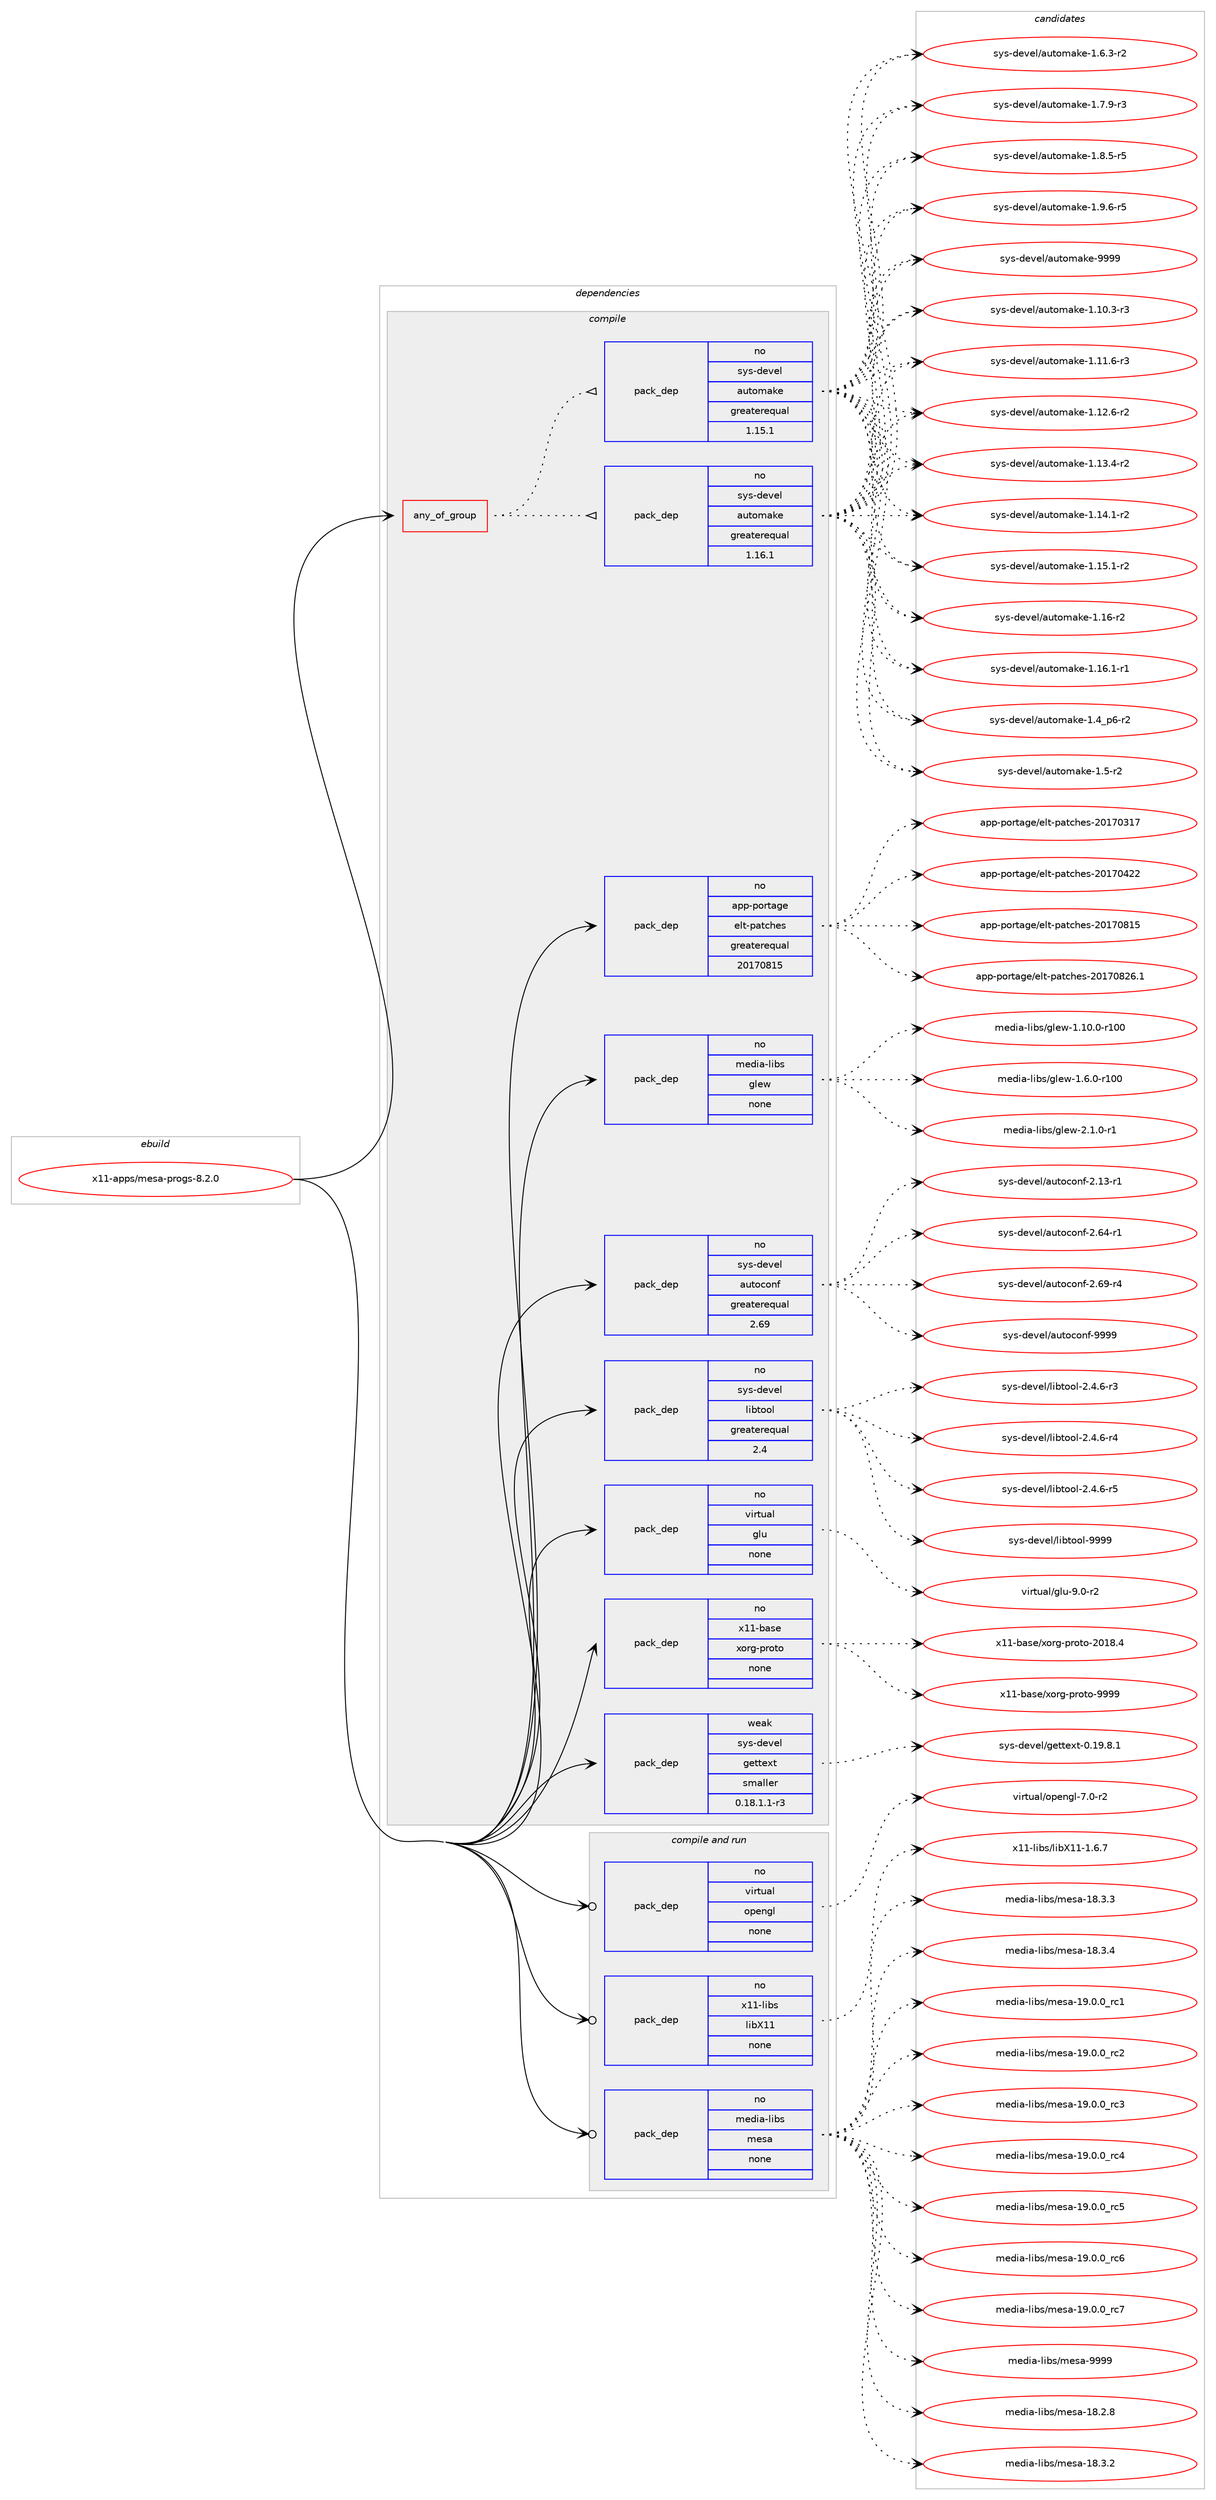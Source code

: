 digraph prolog {

# *************
# Graph options
# *************

newrank=true;
concentrate=true;
compound=true;
graph [rankdir=LR,fontname=Helvetica,fontsize=10,ranksep=1.5];#, ranksep=2.5, nodesep=0.2];
edge  [arrowhead=vee];
node  [fontname=Helvetica,fontsize=10];

# **********
# The ebuild
# **********

subgraph cluster_leftcol {
color=gray;
rank=same;
label=<<i>ebuild</i>>;
id [label="x11-apps/mesa-progs-8.2.0", color=red, width=4, href="../x11-apps/mesa-progs-8.2.0.svg"];
}

# ****************
# The dependencies
# ****************

subgraph cluster_midcol {
color=gray;
label=<<i>dependencies</i>>;
subgraph cluster_compile {
fillcolor="#eeeeee";
style=filled;
label=<<i>compile</i>>;
subgraph any28341 {
dependency1753572 [label=<<TABLE BORDER="0" CELLBORDER="1" CELLSPACING="0" CELLPADDING="4"><TR><TD CELLPADDING="10">any_of_group</TD></TR></TABLE>>, shape=none, color=red];subgraph pack1258958 {
dependency1753573 [label=<<TABLE BORDER="0" CELLBORDER="1" CELLSPACING="0" CELLPADDING="4" WIDTH="220"><TR><TD ROWSPAN="6" CELLPADDING="30">pack_dep</TD></TR><TR><TD WIDTH="110">no</TD></TR><TR><TD>sys-devel</TD></TR><TR><TD>automake</TD></TR><TR><TD>greaterequal</TD></TR><TR><TD>1.16.1</TD></TR></TABLE>>, shape=none, color=blue];
}
dependency1753572:e -> dependency1753573:w [weight=20,style="dotted",arrowhead="oinv"];
subgraph pack1258959 {
dependency1753574 [label=<<TABLE BORDER="0" CELLBORDER="1" CELLSPACING="0" CELLPADDING="4" WIDTH="220"><TR><TD ROWSPAN="6" CELLPADDING="30">pack_dep</TD></TR><TR><TD WIDTH="110">no</TD></TR><TR><TD>sys-devel</TD></TR><TR><TD>automake</TD></TR><TR><TD>greaterequal</TD></TR><TR><TD>1.15.1</TD></TR></TABLE>>, shape=none, color=blue];
}
dependency1753572:e -> dependency1753574:w [weight=20,style="dotted",arrowhead="oinv"];
}
id:e -> dependency1753572:w [weight=20,style="solid",arrowhead="vee"];
subgraph pack1258960 {
dependency1753575 [label=<<TABLE BORDER="0" CELLBORDER="1" CELLSPACING="0" CELLPADDING="4" WIDTH="220"><TR><TD ROWSPAN="6" CELLPADDING="30">pack_dep</TD></TR><TR><TD WIDTH="110">no</TD></TR><TR><TD>app-portage</TD></TR><TR><TD>elt-patches</TD></TR><TR><TD>greaterequal</TD></TR><TR><TD>20170815</TD></TR></TABLE>>, shape=none, color=blue];
}
id:e -> dependency1753575:w [weight=20,style="solid",arrowhead="vee"];
subgraph pack1258961 {
dependency1753576 [label=<<TABLE BORDER="0" CELLBORDER="1" CELLSPACING="0" CELLPADDING="4" WIDTH="220"><TR><TD ROWSPAN="6" CELLPADDING="30">pack_dep</TD></TR><TR><TD WIDTH="110">no</TD></TR><TR><TD>media-libs</TD></TR><TR><TD>glew</TD></TR><TR><TD>none</TD></TR><TR><TD></TD></TR></TABLE>>, shape=none, color=blue];
}
id:e -> dependency1753576:w [weight=20,style="solid",arrowhead="vee"];
subgraph pack1258962 {
dependency1753577 [label=<<TABLE BORDER="0" CELLBORDER="1" CELLSPACING="0" CELLPADDING="4" WIDTH="220"><TR><TD ROWSPAN="6" CELLPADDING="30">pack_dep</TD></TR><TR><TD WIDTH="110">no</TD></TR><TR><TD>sys-devel</TD></TR><TR><TD>autoconf</TD></TR><TR><TD>greaterequal</TD></TR><TR><TD>2.69</TD></TR></TABLE>>, shape=none, color=blue];
}
id:e -> dependency1753577:w [weight=20,style="solid",arrowhead="vee"];
subgraph pack1258963 {
dependency1753578 [label=<<TABLE BORDER="0" CELLBORDER="1" CELLSPACING="0" CELLPADDING="4" WIDTH="220"><TR><TD ROWSPAN="6" CELLPADDING="30">pack_dep</TD></TR><TR><TD WIDTH="110">no</TD></TR><TR><TD>sys-devel</TD></TR><TR><TD>libtool</TD></TR><TR><TD>greaterequal</TD></TR><TR><TD>2.4</TD></TR></TABLE>>, shape=none, color=blue];
}
id:e -> dependency1753578:w [weight=20,style="solid",arrowhead="vee"];
subgraph pack1258964 {
dependency1753579 [label=<<TABLE BORDER="0" CELLBORDER="1" CELLSPACING="0" CELLPADDING="4" WIDTH="220"><TR><TD ROWSPAN="6" CELLPADDING="30">pack_dep</TD></TR><TR><TD WIDTH="110">no</TD></TR><TR><TD>virtual</TD></TR><TR><TD>glu</TD></TR><TR><TD>none</TD></TR><TR><TD></TD></TR></TABLE>>, shape=none, color=blue];
}
id:e -> dependency1753579:w [weight=20,style="solid",arrowhead="vee"];
subgraph pack1258965 {
dependency1753580 [label=<<TABLE BORDER="0" CELLBORDER="1" CELLSPACING="0" CELLPADDING="4" WIDTH="220"><TR><TD ROWSPAN="6" CELLPADDING="30">pack_dep</TD></TR><TR><TD WIDTH="110">no</TD></TR><TR><TD>x11-base</TD></TR><TR><TD>xorg-proto</TD></TR><TR><TD>none</TD></TR><TR><TD></TD></TR></TABLE>>, shape=none, color=blue];
}
id:e -> dependency1753580:w [weight=20,style="solid",arrowhead="vee"];
subgraph pack1258966 {
dependency1753581 [label=<<TABLE BORDER="0" CELLBORDER="1" CELLSPACING="0" CELLPADDING="4" WIDTH="220"><TR><TD ROWSPAN="6" CELLPADDING="30">pack_dep</TD></TR><TR><TD WIDTH="110">weak</TD></TR><TR><TD>sys-devel</TD></TR><TR><TD>gettext</TD></TR><TR><TD>smaller</TD></TR><TR><TD>0.18.1.1-r3</TD></TR></TABLE>>, shape=none, color=blue];
}
id:e -> dependency1753581:w [weight=20,style="solid",arrowhead="vee"];
}
subgraph cluster_compileandrun {
fillcolor="#eeeeee";
style=filled;
label=<<i>compile and run</i>>;
subgraph pack1258967 {
dependency1753582 [label=<<TABLE BORDER="0" CELLBORDER="1" CELLSPACING="0" CELLPADDING="4" WIDTH="220"><TR><TD ROWSPAN="6" CELLPADDING="30">pack_dep</TD></TR><TR><TD WIDTH="110">no</TD></TR><TR><TD>media-libs</TD></TR><TR><TD>mesa</TD></TR><TR><TD>none</TD></TR><TR><TD></TD></TR></TABLE>>, shape=none, color=blue];
}
id:e -> dependency1753582:w [weight=20,style="solid",arrowhead="odotvee"];
subgraph pack1258968 {
dependency1753583 [label=<<TABLE BORDER="0" CELLBORDER="1" CELLSPACING="0" CELLPADDING="4" WIDTH="220"><TR><TD ROWSPAN="6" CELLPADDING="30">pack_dep</TD></TR><TR><TD WIDTH="110">no</TD></TR><TR><TD>virtual</TD></TR><TR><TD>opengl</TD></TR><TR><TD>none</TD></TR><TR><TD></TD></TR></TABLE>>, shape=none, color=blue];
}
id:e -> dependency1753583:w [weight=20,style="solid",arrowhead="odotvee"];
subgraph pack1258969 {
dependency1753584 [label=<<TABLE BORDER="0" CELLBORDER="1" CELLSPACING="0" CELLPADDING="4" WIDTH="220"><TR><TD ROWSPAN="6" CELLPADDING="30">pack_dep</TD></TR><TR><TD WIDTH="110">no</TD></TR><TR><TD>x11-libs</TD></TR><TR><TD>libX11</TD></TR><TR><TD>none</TD></TR><TR><TD></TD></TR></TABLE>>, shape=none, color=blue];
}
id:e -> dependency1753584:w [weight=20,style="solid",arrowhead="odotvee"];
}
subgraph cluster_run {
fillcolor="#eeeeee";
style=filled;
label=<<i>run</i>>;
}
}

# **************
# The candidates
# **************

subgraph cluster_choices {
rank=same;
color=gray;
label=<<i>candidates</i>>;

subgraph choice1258958 {
color=black;
nodesep=1;
choice11512111545100101118101108479711711611110997107101454946494846514511451 [label="sys-devel/automake-1.10.3-r3", color=red, width=4,href="../sys-devel/automake-1.10.3-r3.svg"];
choice11512111545100101118101108479711711611110997107101454946494946544511451 [label="sys-devel/automake-1.11.6-r3", color=red, width=4,href="../sys-devel/automake-1.11.6-r3.svg"];
choice11512111545100101118101108479711711611110997107101454946495046544511450 [label="sys-devel/automake-1.12.6-r2", color=red, width=4,href="../sys-devel/automake-1.12.6-r2.svg"];
choice11512111545100101118101108479711711611110997107101454946495146524511450 [label="sys-devel/automake-1.13.4-r2", color=red, width=4,href="../sys-devel/automake-1.13.4-r2.svg"];
choice11512111545100101118101108479711711611110997107101454946495246494511450 [label="sys-devel/automake-1.14.1-r2", color=red, width=4,href="../sys-devel/automake-1.14.1-r2.svg"];
choice11512111545100101118101108479711711611110997107101454946495346494511450 [label="sys-devel/automake-1.15.1-r2", color=red, width=4,href="../sys-devel/automake-1.15.1-r2.svg"];
choice1151211154510010111810110847971171161111099710710145494649544511450 [label="sys-devel/automake-1.16-r2", color=red, width=4,href="../sys-devel/automake-1.16-r2.svg"];
choice11512111545100101118101108479711711611110997107101454946495446494511449 [label="sys-devel/automake-1.16.1-r1", color=red, width=4,href="../sys-devel/automake-1.16.1-r1.svg"];
choice115121115451001011181011084797117116111109971071014549465295112544511450 [label="sys-devel/automake-1.4_p6-r2", color=red, width=4,href="../sys-devel/automake-1.4_p6-r2.svg"];
choice11512111545100101118101108479711711611110997107101454946534511450 [label="sys-devel/automake-1.5-r2", color=red, width=4,href="../sys-devel/automake-1.5-r2.svg"];
choice115121115451001011181011084797117116111109971071014549465446514511450 [label="sys-devel/automake-1.6.3-r2", color=red, width=4,href="../sys-devel/automake-1.6.3-r2.svg"];
choice115121115451001011181011084797117116111109971071014549465546574511451 [label="sys-devel/automake-1.7.9-r3", color=red, width=4,href="../sys-devel/automake-1.7.9-r3.svg"];
choice115121115451001011181011084797117116111109971071014549465646534511453 [label="sys-devel/automake-1.8.5-r5", color=red, width=4,href="../sys-devel/automake-1.8.5-r5.svg"];
choice115121115451001011181011084797117116111109971071014549465746544511453 [label="sys-devel/automake-1.9.6-r5", color=red, width=4,href="../sys-devel/automake-1.9.6-r5.svg"];
choice115121115451001011181011084797117116111109971071014557575757 [label="sys-devel/automake-9999", color=red, width=4,href="../sys-devel/automake-9999.svg"];
dependency1753573:e -> choice11512111545100101118101108479711711611110997107101454946494846514511451:w [style=dotted,weight="100"];
dependency1753573:e -> choice11512111545100101118101108479711711611110997107101454946494946544511451:w [style=dotted,weight="100"];
dependency1753573:e -> choice11512111545100101118101108479711711611110997107101454946495046544511450:w [style=dotted,weight="100"];
dependency1753573:e -> choice11512111545100101118101108479711711611110997107101454946495146524511450:w [style=dotted,weight="100"];
dependency1753573:e -> choice11512111545100101118101108479711711611110997107101454946495246494511450:w [style=dotted,weight="100"];
dependency1753573:e -> choice11512111545100101118101108479711711611110997107101454946495346494511450:w [style=dotted,weight="100"];
dependency1753573:e -> choice1151211154510010111810110847971171161111099710710145494649544511450:w [style=dotted,weight="100"];
dependency1753573:e -> choice11512111545100101118101108479711711611110997107101454946495446494511449:w [style=dotted,weight="100"];
dependency1753573:e -> choice115121115451001011181011084797117116111109971071014549465295112544511450:w [style=dotted,weight="100"];
dependency1753573:e -> choice11512111545100101118101108479711711611110997107101454946534511450:w [style=dotted,weight="100"];
dependency1753573:e -> choice115121115451001011181011084797117116111109971071014549465446514511450:w [style=dotted,weight="100"];
dependency1753573:e -> choice115121115451001011181011084797117116111109971071014549465546574511451:w [style=dotted,weight="100"];
dependency1753573:e -> choice115121115451001011181011084797117116111109971071014549465646534511453:w [style=dotted,weight="100"];
dependency1753573:e -> choice115121115451001011181011084797117116111109971071014549465746544511453:w [style=dotted,weight="100"];
dependency1753573:e -> choice115121115451001011181011084797117116111109971071014557575757:w [style=dotted,weight="100"];
}
subgraph choice1258959 {
color=black;
nodesep=1;
choice11512111545100101118101108479711711611110997107101454946494846514511451 [label="sys-devel/automake-1.10.3-r3", color=red, width=4,href="../sys-devel/automake-1.10.3-r3.svg"];
choice11512111545100101118101108479711711611110997107101454946494946544511451 [label="sys-devel/automake-1.11.6-r3", color=red, width=4,href="../sys-devel/automake-1.11.6-r3.svg"];
choice11512111545100101118101108479711711611110997107101454946495046544511450 [label="sys-devel/automake-1.12.6-r2", color=red, width=4,href="../sys-devel/automake-1.12.6-r2.svg"];
choice11512111545100101118101108479711711611110997107101454946495146524511450 [label="sys-devel/automake-1.13.4-r2", color=red, width=4,href="../sys-devel/automake-1.13.4-r2.svg"];
choice11512111545100101118101108479711711611110997107101454946495246494511450 [label="sys-devel/automake-1.14.1-r2", color=red, width=4,href="../sys-devel/automake-1.14.1-r2.svg"];
choice11512111545100101118101108479711711611110997107101454946495346494511450 [label="sys-devel/automake-1.15.1-r2", color=red, width=4,href="../sys-devel/automake-1.15.1-r2.svg"];
choice1151211154510010111810110847971171161111099710710145494649544511450 [label="sys-devel/automake-1.16-r2", color=red, width=4,href="../sys-devel/automake-1.16-r2.svg"];
choice11512111545100101118101108479711711611110997107101454946495446494511449 [label="sys-devel/automake-1.16.1-r1", color=red, width=4,href="../sys-devel/automake-1.16.1-r1.svg"];
choice115121115451001011181011084797117116111109971071014549465295112544511450 [label="sys-devel/automake-1.4_p6-r2", color=red, width=4,href="../sys-devel/automake-1.4_p6-r2.svg"];
choice11512111545100101118101108479711711611110997107101454946534511450 [label="sys-devel/automake-1.5-r2", color=red, width=4,href="../sys-devel/automake-1.5-r2.svg"];
choice115121115451001011181011084797117116111109971071014549465446514511450 [label="sys-devel/automake-1.6.3-r2", color=red, width=4,href="../sys-devel/automake-1.6.3-r2.svg"];
choice115121115451001011181011084797117116111109971071014549465546574511451 [label="sys-devel/automake-1.7.9-r3", color=red, width=4,href="../sys-devel/automake-1.7.9-r3.svg"];
choice115121115451001011181011084797117116111109971071014549465646534511453 [label="sys-devel/automake-1.8.5-r5", color=red, width=4,href="../sys-devel/automake-1.8.5-r5.svg"];
choice115121115451001011181011084797117116111109971071014549465746544511453 [label="sys-devel/automake-1.9.6-r5", color=red, width=4,href="../sys-devel/automake-1.9.6-r5.svg"];
choice115121115451001011181011084797117116111109971071014557575757 [label="sys-devel/automake-9999", color=red, width=4,href="../sys-devel/automake-9999.svg"];
dependency1753574:e -> choice11512111545100101118101108479711711611110997107101454946494846514511451:w [style=dotted,weight="100"];
dependency1753574:e -> choice11512111545100101118101108479711711611110997107101454946494946544511451:w [style=dotted,weight="100"];
dependency1753574:e -> choice11512111545100101118101108479711711611110997107101454946495046544511450:w [style=dotted,weight="100"];
dependency1753574:e -> choice11512111545100101118101108479711711611110997107101454946495146524511450:w [style=dotted,weight="100"];
dependency1753574:e -> choice11512111545100101118101108479711711611110997107101454946495246494511450:w [style=dotted,weight="100"];
dependency1753574:e -> choice11512111545100101118101108479711711611110997107101454946495346494511450:w [style=dotted,weight="100"];
dependency1753574:e -> choice1151211154510010111810110847971171161111099710710145494649544511450:w [style=dotted,weight="100"];
dependency1753574:e -> choice11512111545100101118101108479711711611110997107101454946495446494511449:w [style=dotted,weight="100"];
dependency1753574:e -> choice115121115451001011181011084797117116111109971071014549465295112544511450:w [style=dotted,weight="100"];
dependency1753574:e -> choice11512111545100101118101108479711711611110997107101454946534511450:w [style=dotted,weight="100"];
dependency1753574:e -> choice115121115451001011181011084797117116111109971071014549465446514511450:w [style=dotted,weight="100"];
dependency1753574:e -> choice115121115451001011181011084797117116111109971071014549465546574511451:w [style=dotted,weight="100"];
dependency1753574:e -> choice115121115451001011181011084797117116111109971071014549465646534511453:w [style=dotted,weight="100"];
dependency1753574:e -> choice115121115451001011181011084797117116111109971071014549465746544511453:w [style=dotted,weight="100"];
dependency1753574:e -> choice115121115451001011181011084797117116111109971071014557575757:w [style=dotted,weight="100"];
}
subgraph choice1258960 {
color=black;
nodesep=1;
choice97112112451121111141169710310147101108116451129711699104101115455048495548514955 [label="app-portage/elt-patches-20170317", color=red, width=4,href="../app-portage/elt-patches-20170317.svg"];
choice97112112451121111141169710310147101108116451129711699104101115455048495548525050 [label="app-portage/elt-patches-20170422", color=red, width=4,href="../app-portage/elt-patches-20170422.svg"];
choice97112112451121111141169710310147101108116451129711699104101115455048495548564953 [label="app-portage/elt-patches-20170815", color=red, width=4,href="../app-portage/elt-patches-20170815.svg"];
choice971121124511211111411697103101471011081164511297116991041011154550484955485650544649 [label="app-portage/elt-patches-20170826.1", color=red, width=4,href="../app-portage/elt-patches-20170826.1.svg"];
dependency1753575:e -> choice97112112451121111141169710310147101108116451129711699104101115455048495548514955:w [style=dotted,weight="100"];
dependency1753575:e -> choice97112112451121111141169710310147101108116451129711699104101115455048495548525050:w [style=dotted,weight="100"];
dependency1753575:e -> choice97112112451121111141169710310147101108116451129711699104101115455048495548564953:w [style=dotted,weight="100"];
dependency1753575:e -> choice971121124511211111411697103101471011081164511297116991041011154550484955485650544649:w [style=dotted,weight="100"];
}
subgraph choice1258961 {
color=black;
nodesep=1;
choice109101100105974510810598115471031081011194549464948464845114494848 [label="media-libs/glew-1.10.0-r100", color=red, width=4,href="../media-libs/glew-1.10.0-r100.svg"];
choice1091011001059745108105981154710310810111945494654464845114494848 [label="media-libs/glew-1.6.0-r100", color=red, width=4,href="../media-libs/glew-1.6.0-r100.svg"];
choice109101100105974510810598115471031081011194550464946484511449 [label="media-libs/glew-2.1.0-r1", color=red, width=4,href="../media-libs/glew-2.1.0-r1.svg"];
dependency1753576:e -> choice109101100105974510810598115471031081011194549464948464845114494848:w [style=dotted,weight="100"];
dependency1753576:e -> choice1091011001059745108105981154710310810111945494654464845114494848:w [style=dotted,weight="100"];
dependency1753576:e -> choice109101100105974510810598115471031081011194550464946484511449:w [style=dotted,weight="100"];
}
subgraph choice1258962 {
color=black;
nodesep=1;
choice1151211154510010111810110847971171161119911111010245504649514511449 [label="sys-devel/autoconf-2.13-r1", color=red, width=4,href="../sys-devel/autoconf-2.13-r1.svg"];
choice1151211154510010111810110847971171161119911111010245504654524511449 [label="sys-devel/autoconf-2.64-r1", color=red, width=4,href="../sys-devel/autoconf-2.64-r1.svg"];
choice1151211154510010111810110847971171161119911111010245504654574511452 [label="sys-devel/autoconf-2.69-r4", color=red, width=4,href="../sys-devel/autoconf-2.69-r4.svg"];
choice115121115451001011181011084797117116111991111101024557575757 [label="sys-devel/autoconf-9999", color=red, width=4,href="../sys-devel/autoconf-9999.svg"];
dependency1753577:e -> choice1151211154510010111810110847971171161119911111010245504649514511449:w [style=dotted,weight="100"];
dependency1753577:e -> choice1151211154510010111810110847971171161119911111010245504654524511449:w [style=dotted,weight="100"];
dependency1753577:e -> choice1151211154510010111810110847971171161119911111010245504654574511452:w [style=dotted,weight="100"];
dependency1753577:e -> choice115121115451001011181011084797117116111991111101024557575757:w [style=dotted,weight="100"];
}
subgraph choice1258963 {
color=black;
nodesep=1;
choice1151211154510010111810110847108105981161111111084550465246544511451 [label="sys-devel/libtool-2.4.6-r3", color=red, width=4,href="../sys-devel/libtool-2.4.6-r3.svg"];
choice1151211154510010111810110847108105981161111111084550465246544511452 [label="sys-devel/libtool-2.4.6-r4", color=red, width=4,href="../sys-devel/libtool-2.4.6-r4.svg"];
choice1151211154510010111810110847108105981161111111084550465246544511453 [label="sys-devel/libtool-2.4.6-r5", color=red, width=4,href="../sys-devel/libtool-2.4.6-r5.svg"];
choice1151211154510010111810110847108105981161111111084557575757 [label="sys-devel/libtool-9999", color=red, width=4,href="../sys-devel/libtool-9999.svg"];
dependency1753578:e -> choice1151211154510010111810110847108105981161111111084550465246544511451:w [style=dotted,weight="100"];
dependency1753578:e -> choice1151211154510010111810110847108105981161111111084550465246544511452:w [style=dotted,weight="100"];
dependency1753578:e -> choice1151211154510010111810110847108105981161111111084550465246544511453:w [style=dotted,weight="100"];
dependency1753578:e -> choice1151211154510010111810110847108105981161111111084557575757:w [style=dotted,weight="100"];
}
subgraph choice1258964 {
color=black;
nodesep=1;
choice1181051141161179710847103108117455746484511450 [label="virtual/glu-9.0-r2", color=red, width=4,href="../virtual/glu-9.0-r2.svg"];
dependency1753579:e -> choice1181051141161179710847103108117455746484511450:w [style=dotted,weight="100"];
}
subgraph choice1258965 {
color=black;
nodesep=1;
choice1204949459897115101471201111141034511211411111611145504849564652 [label="x11-base/xorg-proto-2018.4", color=red, width=4,href="../x11-base/xorg-proto-2018.4.svg"];
choice120494945989711510147120111114103451121141111161114557575757 [label="x11-base/xorg-proto-9999", color=red, width=4,href="../x11-base/xorg-proto-9999.svg"];
dependency1753580:e -> choice1204949459897115101471201111141034511211411111611145504849564652:w [style=dotted,weight="100"];
dependency1753580:e -> choice120494945989711510147120111114103451121141111161114557575757:w [style=dotted,weight="100"];
}
subgraph choice1258966 {
color=black;
nodesep=1;
choice1151211154510010111810110847103101116116101120116454846495746564649 [label="sys-devel/gettext-0.19.8.1", color=red, width=4,href="../sys-devel/gettext-0.19.8.1.svg"];
dependency1753581:e -> choice1151211154510010111810110847103101116116101120116454846495746564649:w [style=dotted,weight="100"];
}
subgraph choice1258967 {
color=black;
nodesep=1;
choice109101100105974510810598115471091011159745495646504656 [label="media-libs/mesa-18.2.8", color=red, width=4,href="../media-libs/mesa-18.2.8.svg"];
choice109101100105974510810598115471091011159745495646514650 [label="media-libs/mesa-18.3.2", color=red, width=4,href="../media-libs/mesa-18.3.2.svg"];
choice109101100105974510810598115471091011159745495646514651 [label="media-libs/mesa-18.3.3", color=red, width=4,href="../media-libs/mesa-18.3.3.svg"];
choice109101100105974510810598115471091011159745495646514652 [label="media-libs/mesa-18.3.4", color=red, width=4,href="../media-libs/mesa-18.3.4.svg"];
choice109101100105974510810598115471091011159745495746484648951149949 [label="media-libs/mesa-19.0.0_rc1", color=red, width=4,href="../media-libs/mesa-19.0.0_rc1.svg"];
choice109101100105974510810598115471091011159745495746484648951149950 [label="media-libs/mesa-19.0.0_rc2", color=red, width=4,href="../media-libs/mesa-19.0.0_rc2.svg"];
choice109101100105974510810598115471091011159745495746484648951149951 [label="media-libs/mesa-19.0.0_rc3", color=red, width=4,href="../media-libs/mesa-19.0.0_rc3.svg"];
choice109101100105974510810598115471091011159745495746484648951149952 [label="media-libs/mesa-19.0.0_rc4", color=red, width=4,href="../media-libs/mesa-19.0.0_rc4.svg"];
choice109101100105974510810598115471091011159745495746484648951149953 [label="media-libs/mesa-19.0.0_rc5", color=red, width=4,href="../media-libs/mesa-19.0.0_rc5.svg"];
choice109101100105974510810598115471091011159745495746484648951149954 [label="media-libs/mesa-19.0.0_rc6", color=red, width=4,href="../media-libs/mesa-19.0.0_rc6.svg"];
choice109101100105974510810598115471091011159745495746484648951149955 [label="media-libs/mesa-19.0.0_rc7", color=red, width=4,href="../media-libs/mesa-19.0.0_rc7.svg"];
choice10910110010597451081059811547109101115974557575757 [label="media-libs/mesa-9999", color=red, width=4,href="../media-libs/mesa-9999.svg"];
dependency1753582:e -> choice109101100105974510810598115471091011159745495646504656:w [style=dotted,weight="100"];
dependency1753582:e -> choice109101100105974510810598115471091011159745495646514650:w [style=dotted,weight="100"];
dependency1753582:e -> choice109101100105974510810598115471091011159745495646514651:w [style=dotted,weight="100"];
dependency1753582:e -> choice109101100105974510810598115471091011159745495646514652:w [style=dotted,weight="100"];
dependency1753582:e -> choice109101100105974510810598115471091011159745495746484648951149949:w [style=dotted,weight="100"];
dependency1753582:e -> choice109101100105974510810598115471091011159745495746484648951149950:w [style=dotted,weight="100"];
dependency1753582:e -> choice109101100105974510810598115471091011159745495746484648951149951:w [style=dotted,weight="100"];
dependency1753582:e -> choice109101100105974510810598115471091011159745495746484648951149952:w [style=dotted,weight="100"];
dependency1753582:e -> choice109101100105974510810598115471091011159745495746484648951149953:w [style=dotted,weight="100"];
dependency1753582:e -> choice109101100105974510810598115471091011159745495746484648951149954:w [style=dotted,weight="100"];
dependency1753582:e -> choice109101100105974510810598115471091011159745495746484648951149955:w [style=dotted,weight="100"];
dependency1753582:e -> choice10910110010597451081059811547109101115974557575757:w [style=dotted,weight="100"];
}
subgraph choice1258968 {
color=black;
nodesep=1;
choice1181051141161179710847111112101110103108455546484511450 [label="virtual/opengl-7.0-r2", color=red, width=4,href="../virtual/opengl-7.0-r2.svg"];
dependency1753583:e -> choice1181051141161179710847111112101110103108455546484511450:w [style=dotted,weight="100"];
}
subgraph choice1258969 {
color=black;
nodesep=1;
choice120494945108105981154710810598884949454946544655 [label="x11-libs/libX11-1.6.7", color=red, width=4,href="../x11-libs/libX11-1.6.7.svg"];
dependency1753584:e -> choice120494945108105981154710810598884949454946544655:w [style=dotted,weight="100"];
}
}

}
